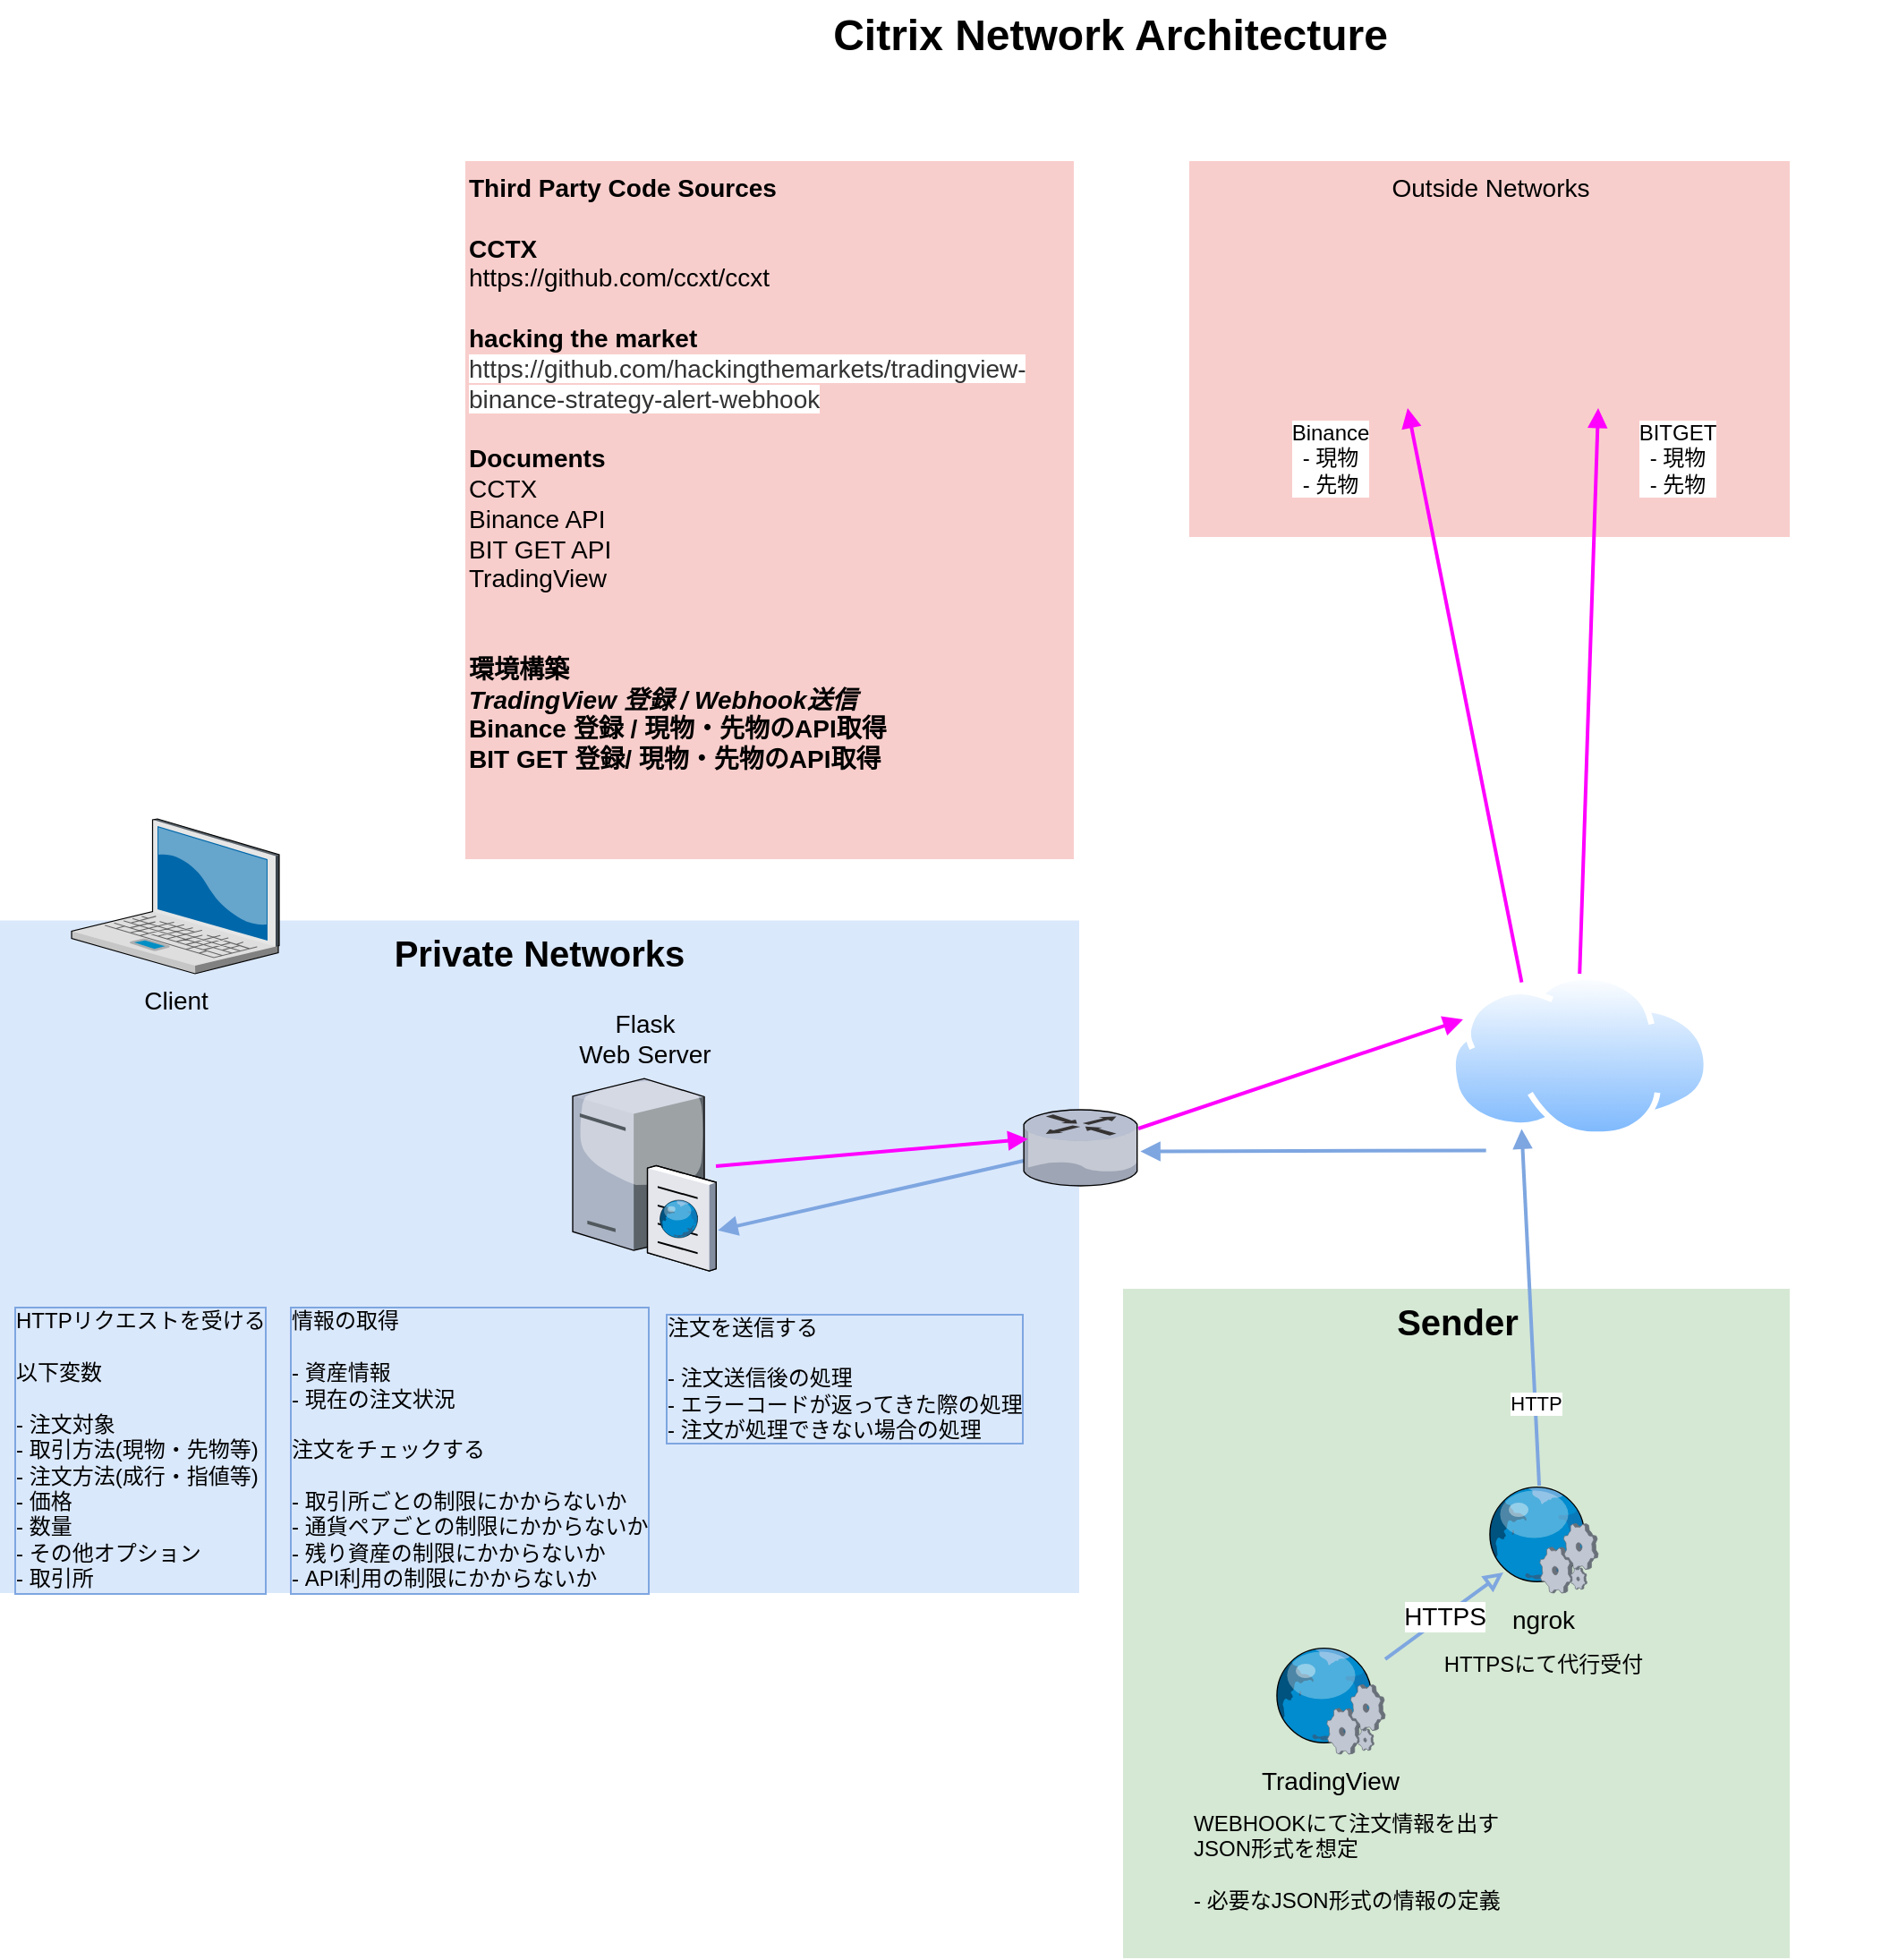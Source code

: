 <mxfile version="17.2.2" type="github">
  <diagram name="Page-1" id="e3a06f82-3646-2815-327d-82caf3d4e204">
    <mxGraphModel dx="1422" dy="762" grid="1" gridSize="10" guides="1" tooltips="1" connect="1" arrows="1" fold="1" page="1" pageScale="1.5" pageWidth="1169" pageHeight="826" background="none" math="0" shadow="0">
      <root>
        <mxCell id="0" style=";html=1;" />
        <mxCell id="1" style=";html=1;" parent="0" />
        <mxCell id="6a7d8f32e03d9370-61" value="Outside Networks" style="whiteSpace=wrap;html=1;fillColor=#f8cecc;fontSize=14;strokeColor=none;verticalAlign=top;" parent="1" vertex="1">
          <mxGeometry x="974.5" y="120" width="335.5" height="210" as="geometry" />
        </mxCell>
        <mxCell id="6a7d8f32e03d9370-60" value="&lt;b&gt;&lt;font style=&quot;font-size: 20px&quot;&gt;Sender&lt;/font&gt;&lt;/b&gt;" style="whiteSpace=wrap;html=1;fillColor=#d5e8d4;fontSize=14;strokeColor=none;verticalAlign=top;" parent="1" vertex="1">
          <mxGeometry x="937.5" y="750" width="372.5" height="374" as="geometry" />
        </mxCell>
        <mxCell id="6a7d8f32e03d9370-58" value="&lt;b&gt;&lt;font style=&quot;font-size: 20px&quot;&gt;Private Networks&lt;/font&gt;&lt;/b&gt;" style="whiteSpace=wrap;html=1;fillColor=#dae8fc;fontSize=14;strokeColor=none;verticalAlign=top;" parent="1" vertex="1">
          <mxGeometry x="310" y="544.25" width="603" height="375.75" as="geometry" />
        </mxCell>
        <mxCell id="6a7d8f32e03d9370-1" value="Client" style="verticalLabelPosition=bottom;aspect=fixed;html=1;verticalAlign=top;strokeColor=none;shape=mxgraph.citrix.laptop_2;fillColor=#66B2FF;gradientColor=#0066CC;fontSize=14;" parent="1" vertex="1">
          <mxGeometry x="350.0" y="487.5" width="116" height="86.5" as="geometry" />
        </mxCell>
        <mxCell id="GSLYbqBXelkynNaqKEPV-5" style="edgeStyle=none;rounded=0;orthogonalLoop=1;jettySize=auto;html=1;entryX=1.014;entryY=0.795;entryDx=0;entryDy=0;entryPerimeter=0;startArrow=none;startFill=0;endArrow=block;strokeColor=#7EA6E0;strokeWidth=2;" edge="1" parent="1" source="6a7d8f32e03d9370-13" target="6a7d8f32e03d9370-15">
          <mxGeometry relative="1" as="geometry" />
        </mxCell>
        <mxCell id="GSLYbqBXelkynNaqKEPV-13" style="edgeStyle=none;rounded=0;orthogonalLoop=1;jettySize=auto;html=1;entryX=0;entryY=0.25;entryDx=0;entryDy=0;startArrow=none;startFill=0;endArrow=block;strokeColor=#FF00FF;strokeWidth=2;" edge="1" parent="1" source="6a7d8f32e03d9370-13" target="GSLYbqBXelkynNaqKEPV-11">
          <mxGeometry relative="1" as="geometry" />
        </mxCell>
        <mxCell id="6a7d8f32e03d9370-13" value="" style="verticalLabelPosition=bottom;aspect=fixed;html=1;verticalAlign=top;strokeColor=none;shape=mxgraph.citrix.router;fillColor=#66B2FF;gradientColor=#0066CC;fontSize=14;" parent="1" vertex="1">
          <mxGeometry x="882" y="650" width="64.04" height="42.5" as="geometry" />
        </mxCell>
        <mxCell id="GSLYbqBXelkynNaqKEPV-6" style="edgeStyle=none;rounded=0;orthogonalLoop=1;jettySize=auto;html=1;entryX=0.036;entryY=0.384;entryDx=0;entryDy=0;entryPerimeter=0;startArrow=none;startFill=0;endArrow=block;strokeColor=#FF00FF;strokeWidth=2;" edge="1" parent="1" source="6a7d8f32e03d9370-15" target="6a7d8f32e03d9370-13">
          <mxGeometry relative="1" as="geometry" />
        </mxCell>
        <mxCell id="6a7d8f32e03d9370-15" value="Flask&lt;br&gt;Web Server" style="verticalLabelPosition=top;aspect=fixed;html=1;verticalAlign=bottom;strokeColor=none;shape=mxgraph.citrix.cache_server;fillColor=#66B2FF;gradientColor=#0066CC;fontSize=14;labelPosition=center;align=center;" parent="1" vertex="1">
          <mxGeometry x="630" y="630" width="80" height="109.86" as="geometry" />
        </mxCell>
        <mxCell id="6a7d8f32e03d9370-49" value="HTTPS" style="edgeStyle=none;rounded=0;html=1;jettySize=auto;orthogonalLoop=1;fontSize=14;endArrow=block;endFill=0;strokeWidth=2;entryX=0.159;entryY=0.808;entryDx=0;entryDy=0;entryPerimeter=0;strokeColor=#7EA6E0;startArrow=none;startFill=0;" parent="1" source="6a7d8f32e03d9370-30" target="GSLYbqBXelkynNaqKEPV-1" edge="1">
          <mxGeometry relative="1" as="geometry">
            <Array as="points" />
          </mxGeometry>
        </mxCell>
        <mxCell id="6a7d8f32e03d9370-62" value="Citrix Network Architecture" style="text;strokeColor=none;fillColor=none;html=1;fontSize=24;fontStyle=1;verticalAlign=middle;align=center;" parent="1" vertex="1">
          <mxGeometry x="499" y="30" width="861" height="40" as="geometry" />
        </mxCell>
        <mxCell id="GSLYbqBXelkynNaqKEPV-4" style="rounded=0;orthogonalLoop=1;jettySize=auto;html=1;entryX=0.25;entryY=1;entryDx=0;entryDy=0;startArrow=none;startFill=0;endArrow=block;strokeColor=#7EA6E0;strokeWidth=2;" edge="1" parent="1" source="GSLYbqBXelkynNaqKEPV-1" target="GSLYbqBXelkynNaqKEPV-11">
          <mxGeometry relative="1" as="geometry" />
        </mxCell>
        <mxCell id="GSLYbqBXelkynNaqKEPV-21" value="HTTP" style="edgeLabel;html=1;align=center;verticalAlign=middle;resizable=0;points=[];" vertex="1" connectable="0" parent="GSLYbqBXelkynNaqKEPV-4">
          <mxGeometry x="-0.539" relative="1" as="geometry">
            <mxPoint as="offset" />
          </mxGeometry>
        </mxCell>
        <mxCell id="GSLYbqBXelkynNaqKEPV-1" value="ngrok" style="verticalLabelPosition=bottom;aspect=fixed;html=1;verticalAlign=top;strokeColor=none;shape=mxgraph.citrix.web_service;fillColor=#66B2FF;gradientColor=#0066CC;fontSize=14;" vertex="1" parent="1">
          <mxGeometry x="1140" y="860" width="63" height="60" as="geometry" />
        </mxCell>
        <mxCell id="GSLYbqBXelkynNaqKEPV-7" value="" style="shape=image;html=1;verticalAlign=top;verticalLabelPosition=bottom;labelBackgroundColor=#ffffff;imageAspect=0;aspect=fixed;image=https://cdn0.iconfinder.com/data/icons/business-startup-10/50/18-128.png;strokeColor=default;" vertex="1" parent="1">
          <mxGeometry x="970" y="920" width="65" height="65" as="geometry" />
        </mxCell>
        <mxCell id="6a7d8f32e03d9370-30" value="TradingView" style="verticalLabelPosition=bottom;aspect=fixed;html=1;verticalAlign=top;strokeColor=none;shape=mxgraph.citrix.web_service;fillColor=#66B2FF;gradientColor=#0066CC;fontSize=14;" parent="1" vertex="1">
          <mxGeometry x="1021" y="950" width="63" height="60" as="geometry" />
        </mxCell>
        <mxCell id="GSLYbqBXelkynNaqKEPV-8" value="&lt;b&gt;Third Party Code Sources&lt;/b&gt;&lt;br&gt;&lt;br&gt;&lt;b&gt;CCTX&lt;/b&gt;&lt;br&gt;https://github.com/ccxt/ccxt&lt;br&gt;&lt;br&gt;&lt;b&gt;hacking the market&lt;/b&gt;&lt;br&gt;&lt;span style=&quot;color: rgb(51 , 51 , 51) ; font-family: , &amp;#34;meiryo&amp;#34; , &amp;#34;verdana&amp;#34; , &amp;#34;ヒラギノ角ゴ pro w3&amp;#34; , &amp;#34;hiragino kaku gothic pro&amp;#34; , &amp;#34;osaka&amp;#34; , &amp;#34;ｍｓ ｐゴシック&amp;#34; , &amp;#34;ms pgothic&amp;#34; , sans-serif ; background-color: rgb(255 , 255 , 255)&quot;&gt;https://github.com/hackingthemarkets/tradingview-binance-strategy-alert-webhook&lt;/span&gt;&lt;br&gt;&lt;br&gt;&lt;b&gt;Documents&lt;/b&gt;&lt;br&gt;CCTX&amp;nbsp;&lt;br&gt;Binance API&lt;br&gt;BIT GET API&lt;br&gt;TradingView&lt;br&gt;&lt;br&gt;&lt;br&gt;&lt;b&gt;環境構築&lt;br&gt;&lt;i&gt;TradingView 登録 / Webhook送信&lt;br&gt;&lt;/i&gt;Binance 登録 / 現物・先物のAPI取得&lt;br&gt;BIT GET 登録/ 現物・先物のAPI取得&lt;br&gt;&lt;br&gt;&lt;/b&gt;" style="whiteSpace=wrap;html=1;fillColor=#f8cecc;fontSize=14;strokeColor=none;verticalAlign=top;align=left;" vertex="1" parent="1">
          <mxGeometry x="570" y="120" width="340" height="390" as="geometry" />
        </mxCell>
        <mxCell id="GSLYbqBXelkynNaqKEPV-9" value="Binance&lt;br&gt;- 現物&lt;br&gt;- 先物" style="shape=image;html=1;verticalAlign=top;verticalLabelPosition=bottom;labelBackgroundColor=#ffffff;imageAspect=0;aspect=fixed;image=https://cdn4.iconfinder.com/data/icons/essential-app-2/16/cash-money-coin-value-128.png;strokeColor=default;" vertex="1" parent="1">
          <mxGeometry x="1008.5" y="170" width="88" height="88" as="geometry" />
        </mxCell>
        <mxCell id="GSLYbqBXelkynNaqKEPV-10" value="BITGET&lt;br&gt;- 現物&lt;br&gt;- 先物" style="shape=image;html=1;verticalAlign=top;verticalLabelPosition=bottom;labelBackgroundColor=#ffffff;imageAspect=0;aspect=fixed;image=https://cdn4.iconfinder.com/data/icons/essential-app-2/16/cash-money-coin-value-128.png;strokeColor=default;" vertex="1" parent="1">
          <mxGeometry x="1203" y="170" width="88" height="88" as="geometry" />
        </mxCell>
        <mxCell id="GSLYbqBXelkynNaqKEPV-14" style="edgeStyle=none;rounded=0;orthogonalLoop=1;jettySize=auto;html=1;exitX=0.25;exitY=0;exitDx=0;exitDy=0;entryX=1;entryY=1;entryDx=0;entryDy=0;startArrow=none;startFill=0;endArrow=block;strokeColor=#FF00FF;strokeWidth=2;" edge="1" parent="1" source="GSLYbqBXelkynNaqKEPV-11" target="GSLYbqBXelkynNaqKEPV-9">
          <mxGeometry relative="1" as="geometry" />
        </mxCell>
        <mxCell id="GSLYbqBXelkynNaqKEPV-15" style="edgeStyle=none;rounded=0;orthogonalLoop=1;jettySize=auto;html=1;exitX=0.5;exitY=0;exitDx=0;exitDy=0;startArrow=none;startFill=0;endArrow=block;strokeColor=#FF00FF;strokeWidth=2;entryX=0;entryY=1;entryDx=0;entryDy=0;" edge="1" parent="1" source="GSLYbqBXelkynNaqKEPV-11" target="GSLYbqBXelkynNaqKEPV-10">
          <mxGeometry relative="1" as="geometry" />
        </mxCell>
        <mxCell id="GSLYbqBXelkynNaqKEPV-11" value="" style="aspect=fixed;perimeter=ellipsePerimeter;html=1;align=center;shadow=0;dashed=0;spacingTop=3;image;image=img/lib/active_directory/internet_cloud.svg;strokeColor=default;" vertex="1" parent="1">
          <mxGeometry x="1120" y="574" width="145.24" height="91.5" as="geometry" />
        </mxCell>
        <mxCell id="GSLYbqBXelkynNaqKEPV-12" style="rounded=0;orthogonalLoop=1;jettySize=auto;html=1;entryX=1.018;entryY=0.548;entryDx=0;entryDy=0;startArrow=none;startFill=0;endArrow=block;strokeColor=#7EA6E0;strokeWidth=2;entryPerimeter=0;exitX=0.14;exitY=1.079;exitDx=0;exitDy=0;exitPerimeter=0;" edge="1" parent="1" source="GSLYbqBXelkynNaqKEPV-11" target="6a7d8f32e03d9370-13">
          <mxGeometry relative="1" as="geometry">
            <mxPoint x="1168.63" y="870" as="sourcePoint" />
            <mxPoint x="1082.748" y="669.815" as="targetPoint" />
          </mxGeometry>
        </mxCell>
        <mxCell id="GSLYbqBXelkynNaqKEPV-16" style="edgeStyle=none;rounded=0;orthogonalLoop=1;jettySize=auto;html=1;exitX=1;exitY=0.5;exitDx=0;exitDy=0;startArrow=none;startFill=0;endArrow=block;strokeColor=#FF00FF;strokeWidth=2;" edge="1" parent="1" source="6a7d8f32e03d9370-61" target="6a7d8f32e03d9370-61">
          <mxGeometry relative="1" as="geometry" />
        </mxCell>
        <mxCell id="GSLYbqBXelkynNaqKEPV-17" style="edgeStyle=none;rounded=0;orthogonalLoop=1;jettySize=auto;html=1;exitX=1;exitY=0.5;exitDx=0;exitDy=0;startArrow=none;startFill=0;endArrow=block;strokeColor=#FF00FF;strokeWidth=2;" edge="1" parent="1" source="6a7d8f32e03d9370-61" target="6a7d8f32e03d9370-61">
          <mxGeometry relative="1" as="geometry" />
        </mxCell>
        <mxCell id="GSLYbqBXelkynNaqKEPV-18" value="WEBHOOKにて注文情報を出す&lt;br&gt;JSON形式を想定&lt;br&gt;&lt;br&gt;- 必要なJSON形式の情報の定義" style="text;html=1;resizable=0;autosize=1;align=left;verticalAlign=middle;points=[];fillColor=none;strokeColor=none;rounded=0;" vertex="1" parent="1">
          <mxGeometry x="974.5" y="1040" width="190" height="60" as="geometry" />
        </mxCell>
        <mxCell id="GSLYbqBXelkynNaqKEPV-19" value="HTTPSにて代行受付" style="text;html=1;resizable=0;autosize=1;align=center;verticalAlign=middle;points=[];fillColor=none;strokeColor=none;rounded=0;" vertex="1" parent="1">
          <mxGeometry x="1106.5" y="950" width="130" height="20" as="geometry" />
        </mxCell>
        <mxCell id="GSLYbqBXelkynNaqKEPV-20" value="HTTPリクエストを受ける&lt;br&gt;&lt;br&gt;以下変数&lt;br&gt;&lt;br&gt;- 注文対象&lt;br&gt;- 取引方法(現物・先物等)&lt;br&gt;- 注文方法(成行・指値等)&lt;br&gt;- 価格&lt;br&gt;- 数量&lt;br&gt;- その他オプション&lt;br&gt;- 取引所" style="text;html=1;resizable=0;autosize=1;align=left;verticalAlign=middle;points=[];fillColor=none;strokeColor=none;rounded=0;labelBorderColor=#7EA6E0;" vertex="1" parent="1">
          <mxGeometry x="316.0" y="760" width="150" height="160" as="geometry" />
        </mxCell>
        <mxCell id="GSLYbqBXelkynNaqKEPV-22" value="注文を送信する&lt;br&gt;&lt;br&gt;- 注文送信後の処理&lt;br&gt;- エラーコードが返ってきた際の処理&lt;br&gt;- 注文が処理できない場合の処理" style="text;html=1;resizable=0;autosize=1;align=left;verticalAlign=middle;points=[];fillColor=none;strokeColor=none;rounded=0;labelBorderColor=#7EA6E0;" vertex="1" parent="1">
          <mxGeometry x="680" y="760" width="210" height="80" as="geometry" />
        </mxCell>
        <mxCell id="GSLYbqBXelkynNaqKEPV-23" value="情報の取得&lt;br&gt;&lt;br&gt;- 資産情報&lt;br&gt;- 現在の注文状況&lt;br&gt;&lt;br&gt;注文をチェックする&lt;br&gt;&lt;br&gt;- 取引所ごとの制限にかからないか&lt;br&gt;- 通貨ペアごとの制限にかからないか&lt;br&gt;- 残り資産の制限にかからないか&lt;br&gt;- API利用の制限にかからないか" style="text;html=1;resizable=0;autosize=1;align=left;verticalAlign=middle;points=[];fillColor=none;strokeColor=none;rounded=0;labelBorderColor=#7EA6E0;" vertex="1" parent="1">
          <mxGeometry x="470" y="760" width="210" height="160" as="geometry" />
        </mxCell>
      </root>
    </mxGraphModel>
  </diagram>
</mxfile>
